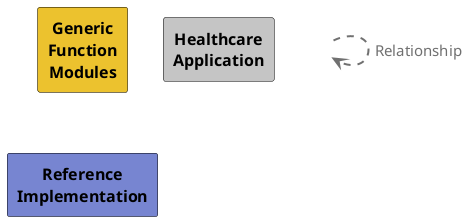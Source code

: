 @startuml
set separator none

skinparam {
  shadowing false
  arrowFontSize 15
  defaultTextAlignment center
  wrapWidth 100
  maxMessageSize 100
}
hide stereotype

skinparam rectangle<<_transparent>> {
  BorderColor transparent
  BackgroundColor transparent
  FontColor transparent
}

skinparam rectangle<<1>> {
  BackgroundColor #ecc22e
  FontColor #000000
  BorderColor #000000
}
rectangle "==Generic Function Modules" <<1>>

skinparam rectangle<<2>> {
  BackgroundColor #c5c5c5
  FontColor #000000
  BorderColor #000000
}
rectangle "==Healthcare Application" <<2>>

skinparam rectangle<<3>> {
  BackgroundColor #7785d1
  FontColor #000000
  BorderColor #000000
}
rectangle "==Reference Implementation" <<3>>

rectangle "." <<_transparent>> as 4
4 .[#707070,thickness=2].> 4 : "<color:#707070>Relationship"


@enduml